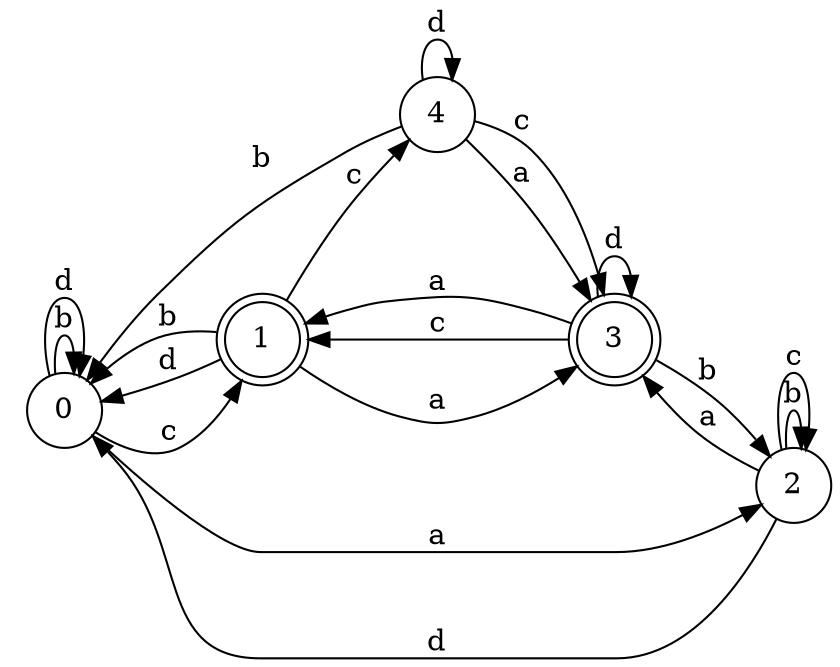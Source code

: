 digraph n4_4 {
__start0 [label="" shape="none"];

rankdir=LR;
size="8,5";

s0 [style="filled", color="black", fillcolor="white" shape="circle", label="0"];
s1 [style="rounded,filled", color="black", fillcolor="white" shape="doublecircle", label="1"];
s2 [style="filled", color="black", fillcolor="white" shape="circle", label="2"];
s3 [style="rounded,filled", color="black", fillcolor="white" shape="doublecircle", label="3"];
s4 [style="filled", color="black", fillcolor="white" shape="circle", label="4"];
s0 -> s2 [label="a"];
s0 -> s0 [label="b"];
s0 -> s1 [label="c"];
s0 -> s0 [label="d"];
s1 -> s3 [label="a"];
s1 -> s0 [label="b"];
s1 -> s4 [label="c"];
s1 -> s0 [label="d"];
s2 -> s3 [label="a"];
s2 -> s2 [label="b"];
s2 -> s2 [label="c"];
s2 -> s0 [label="d"];
s3 -> s1 [label="a"];
s3 -> s2 [label="b"];
s3 -> s1 [label="c"];
s3 -> s3 [label="d"];
s4 -> s3 [label="a"];
s4 -> s0 [label="b"];
s4 -> s3 [label="c"];
s4 -> s4 [label="d"];

}